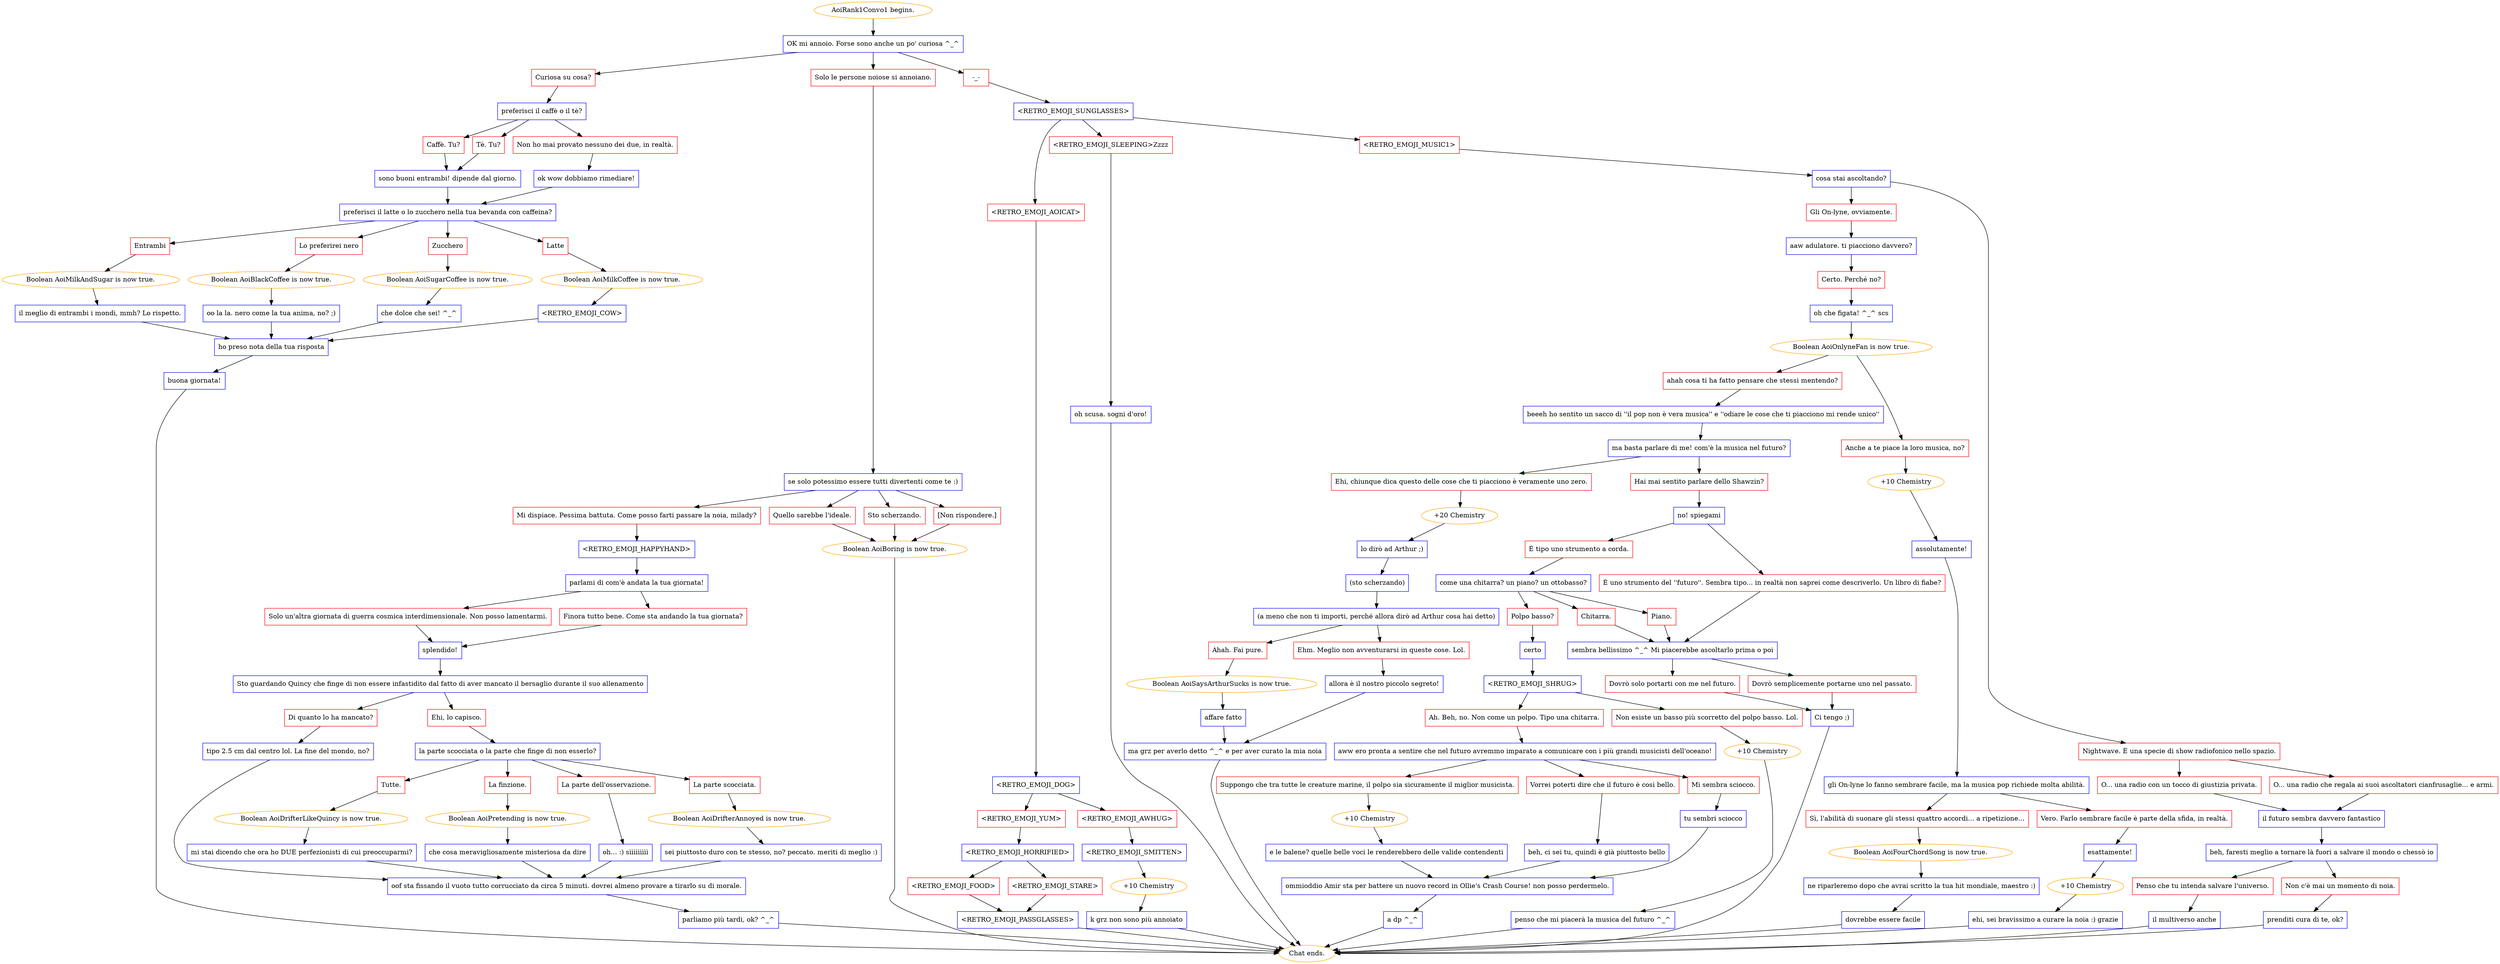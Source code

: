 digraph {
	"AoiRank1Convo1 begins." [color=orange];
		"AoiRank1Convo1 begins." -> j2223056235;
	j2223056235 [label="OK mi annoio. Forse sono anche un po' curiosa ^_^",shape=box,color=blue];
		j2223056235 -> j617538056;
		j2223056235 -> j251031095;
		j2223056235 -> j1239788194;
	j617538056 [label="Curiosa su cosa?",shape=box,color=red];
		j617538056 -> j3563790594;
	j251031095 [label="Solo le persone noiose si annoiano.",shape=box,color=red];
		j251031095 -> j650091536;
	j1239788194 [label="-_-",shape=box,color=red];
		j1239788194 -> j362087304;
	j3563790594 [label="preferisci il caffè o il tè?",shape=box,color=blue];
		j3563790594 -> j3166619163;
		j3563790594 -> j3990580679;
		j3563790594 -> j2557037435;
	j650091536 [label="se solo potessimo essere tutti divertenti come te :)",shape=box,color=blue];
		j650091536 -> j2331777108;
		j650091536 -> j1661437893;
		j650091536 -> j1803857523;
		j650091536 -> j3878391854;
	j362087304 [label="<RETRO_EMOJI_SUNGLASSES>",shape=box,color=blue];
		j362087304 -> j4189390004;
		j362087304 -> j1511391869;
		j362087304 -> j4185329199;
	j3166619163 [label="Caffè. Tu?",shape=box,color=red];
		j3166619163 -> j1926861825;
	j3990580679 [label="Tè. Tu?",shape=box,color=red];
		j3990580679 -> j1926861825;
	j2557037435 [label="Non ho mai provato nessuno dei due, in realtà.",shape=box,color=red];
		j2557037435 -> j3612587267;
	j2331777108 [label="Mi dispiace. Pessima battuta. Come posso farti passare la noia, milady?",shape=box,color=red];
		j2331777108 -> j2305854119;
	j1661437893 [label="Quello sarebbe l'ideale.",shape=box,color=red];
		j1661437893 -> j3774960128;
	j1803857523 [label="Sto scherzando.",shape=box,color=red];
		j1803857523 -> j3774960128;
	j3878391854 [label="[Non rispondere.]",shape=box,color=red];
		j3878391854 -> j3774960128;
	j4189390004 [label="<RETRO_EMOJI_AOICAT>",shape=box,color=red];
		j4189390004 -> j2265653467;
	j1511391869 [label="<RETRO_EMOJI_SLEEPING>Zzzz",shape=box,color=red];
		j1511391869 -> j3480952788;
	j4185329199 [label="<RETRO_EMOJI_MUSIC1>",shape=box,color=red];
		j4185329199 -> j183439205;
	j1926861825 [label="sono buoni entrambi! dipende dal giorno.",shape=box,color=blue];
		j1926861825 -> j814886619;
	j3612587267 [label="ok wow dobbiamo rimediare!",shape=box,color=blue];
		j3612587267 -> j814886619;
	j2305854119 [label="<RETRO_EMOJI_HAPPYHAND>",shape=box,color=blue];
		j2305854119 -> j3996607427;
	j3774960128 [label="Boolean AoiBoring is now true.",color=orange];
		j3774960128 -> "Chat ends.";
	j2265653467 [label="<RETRO_EMOJI_DOG>",shape=box,color=blue];
		j2265653467 -> j826158780;
		j2265653467 -> j3100425452;
	j3480952788 [label="oh scusa. sogni d'oro!",shape=box,color=blue];
		j3480952788 -> "Chat ends.";
	j183439205 [label="cosa stai ascoltando?",shape=box,color=blue];
		j183439205 -> j1807469504;
		j183439205 -> j676000223;
	j814886619 [label="preferisci il latte o lo zucchero nella tua bevanda con caffeina?",shape=box,color=blue];
		j814886619 -> j3404643122;
		j814886619 -> j2963241679;
		j814886619 -> j1084924602;
		j814886619 -> j939723959;
	j3996607427 [label="parlami di com'è andata la tua giornata!",shape=box,color=blue];
		j3996607427 -> j939779567;
		j3996607427 -> j2898258471;
	"Chat ends." [color=orange];
	j826158780 [label="<RETRO_EMOJI_YUM>",shape=box,color=red];
		j826158780 -> j1965365248;
	j3100425452 [label="<RETRO_EMOJI_AWHUG>",shape=box,color=red];
		j3100425452 -> j3702178263;
	j1807469504 [label="Gli On-lyne, ovviamente.",shape=box,color=red];
		j1807469504 -> j3900918611;
	j676000223 [label="Nightwave. È una specie di show radiofonico nello spazio.",shape=box,color=red];
		j676000223 -> j2833628477;
		j676000223 -> j1965121530;
	j3404643122 [label="Entrambi",shape=box,color=red];
		j3404643122 -> j619056573;
	j2963241679 [label="Lo preferirei nero",shape=box,color=red];
		j2963241679 -> j701206577;
	j1084924602 [label="Zucchero",shape=box,color=red];
		j1084924602 -> j1731873182;
	j939723959 [label="Latte",shape=box,color=red];
		j939723959 -> j3402742091;
	j939779567 [label="Solo un'altra giornata di guerra cosmica interdimensionale. Non posso lamentarmi.",shape=box,color=red];
		j939779567 -> j3765350865;
	j2898258471 [label="Finora tutto bene. Come sta andando la tua giornata?",shape=box,color=red];
		j2898258471 -> j3765350865;
	j1965365248 [label="<RETRO_EMOJI_HORRIFIED>",shape=box,color=blue];
		j1965365248 -> j1317376976;
		j1965365248 -> j4262695449;
	j3702178263 [label="<RETRO_EMOJI_SMITTEN>",shape=box,color=blue];
		j3702178263 -> j62687749;
	j3900918611 [label="aaw adulatore. ti piacciono davvero?",shape=box,color=blue];
		j3900918611 -> j210777943;
	j2833628477 [label="O... una radio con un tocco di giustizia privata.",shape=box,color=red];
		j2833628477 -> j3743570425;
	j1965121530 [label="O... una radio che regala ai suoi ascoltatori cianfrusaglie... e armi.",shape=box,color=red];
		j1965121530 -> j3743570425;
	j619056573 [label="Boolean AoiMilkAndSugar is now true.",color=orange];
		j619056573 -> j2887782399;
	j701206577 [label="Boolean AoiBlackCoffee is now true.",color=orange];
		j701206577 -> j1255581765;
	j1731873182 [label="Boolean AoiSugarCoffee is now true.",color=orange];
		j1731873182 -> j1807834139;
	j3402742091 [label="Boolean AoiMilkCoffee is now true.",color=orange];
		j3402742091 -> j3259750144;
	j3765350865 [label="splendido!",shape=box,color=blue];
		j3765350865 -> j1001070264;
	j1317376976 [label="<RETRO_EMOJI_FOOD>",shape=box,color=red];
		j1317376976 -> j3464171481;
	j4262695449 [label="<RETRO_EMOJI_STARE>",shape=box,color=red];
		j4262695449 -> j3464171481;
	j62687749 [label="+10 Chemistry",color=orange];
		j62687749 -> j1392368024;
	j210777943 [label="Certo. Perché no?",shape=box,color=red];
		j210777943 -> j3989859186;
	j3743570425 [label="il futuro sembra davvero fantastico",shape=box,color=blue];
		j3743570425 -> j2356082213;
	j2887782399 [label="il meglio di entrambi i mondi, mmh? Lo rispetto.",shape=box,color=blue];
		j2887782399 -> j3200835287;
	j1255581765 [label="oo la la. nero come la tua anima, no? ;)",shape=box,color=blue];
		j1255581765 -> j3200835287;
	j1807834139 [label="che dolce che sei! ^_^",shape=box,color=blue];
		j1807834139 -> j3200835287;
	j3259750144 [label="<RETRO_EMOJI_COW>",shape=box,color=blue];
		j3259750144 -> j3200835287;
	j1001070264 [label="Sto guardando Quincy che finge di non essere infastidito dal fatto di aver mancato il bersaglio durante il suo allenamento",shape=box,color=blue];
		j1001070264 -> j3828098098;
		j1001070264 -> j3614949363;
	j3464171481 [label="<RETRO_EMOJI_PASSGLASSES>",shape=box,color=blue];
		j3464171481 -> "Chat ends.";
	j1392368024 [label="k grz non sono più annoiato",shape=box,color=blue];
		j1392368024 -> "Chat ends.";
	j3989859186 [label="oh che figata! ^_^ scs",shape=box,color=blue];
		j3989859186 -> j1089824813;
	j2356082213 [label="beh, faresti meglio a tornare là fuori a salvare il mondo o chessò io",shape=box,color=blue];
		j2356082213 -> j3348539862;
		j2356082213 -> j2886486669;
	j3200835287 [label="ho preso nota della tua risposta",shape=box,color=blue];
		j3200835287 -> j1659847732;
	j3828098098 [label="Di quanto lo ha mancato?",shape=box,color=red];
		j3828098098 -> j1894910524;
	j3614949363 [label="Ehi, lo capisco.",shape=box,color=red];
		j3614949363 -> j2942814657;
	j1089824813 [label="Boolean AoiOnlyneFan is now true.",color=orange];
		j1089824813 -> j2682157144;
		j1089824813 -> j4003111838;
	j3348539862 [label="Penso che tu intenda salvare l'universo.",shape=box,color=red];
		j3348539862 -> j245941393;
	j2886486669 [label="Non c'è mai un momento di noia.",shape=box,color=red];
		j2886486669 -> j1708396490;
	j1659847732 [label="buona giornata!",shape=box,color=blue];
		j1659847732 -> "Chat ends.";
	j1894910524 [label="tipo 2.5 cm dal centro lol. La fine del mondo, no?",shape=box,color=blue];
		j1894910524 -> j1067638162;
	j2942814657 [label="la parte scocciata o la parte che finge di non esserlo?",shape=box,color=blue];
		j2942814657 -> j224363219;
		j2942814657 -> j3273162391;
		j2942814657 -> j3505283219;
		j2942814657 -> j1549343684;
	j2682157144 [label="ahah cosa ti ha fatto pensare che stessi mentendo?",shape=box,color=red];
		j2682157144 -> j2077980049;
	j4003111838 [label="Anche a te piace la loro musica, no?",shape=box,color=red];
		j4003111838 -> j2182275643;
	j245941393 [label="il multiverso anche",shape=box,color=blue];
		j245941393 -> "Chat ends.";
	j1708396490 [label="prenditi cura di te, ok?",shape=box,color=blue];
		j1708396490 -> "Chat ends.";
	j1067638162 [label="oof sta fissando il vuoto tutto corrucciato da circa 5 minuti. dovrei almeno provare a tirarlo su di morale.",shape=box,color=blue];
		j1067638162 -> j2843855718;
	j224363219 [label="Tutte.",shape=box,color=red];
		j224363219 -> j3346943770;
	j3273162391 [label="La finzione.",shape=box,color=red];
		j3273162391 -> j3004384422;
	j3505283219 [label="La parte dell'osservazione.",shape=box,color=red];
		j3505283219 -> j3640320368;
	j1549343684 [label="La parte scocciata.",shape=box,color=red];
		j1549343684 -> j1291582672;
	j2077980049 [label="beeeh ho sentito un sacco di ''il pop non è vera musica'' e ''odiare le cose che ti piacciono mi rende unico''",shape=box,color=blue];
		j2077980049 -> j4180185786;
	j2182275643 [label="+10 Chemistry",color=orange];
		j2182275643 -> j3822658182;
	j2843855718 [label="parliamo più tardi, ok? ^_^",shape=box,color=blue];
		j2843855718 -> "Chat ends.";
	j3346943770 [label="Boolean AoiDrifterLikeQuincy is now true.",color=orange];
		j3346943770 -> j2732457741;
	j3004384422 [label="Boolean AoiPretending is now true.",color=orange];
		j3004384422 -> j3894191811;
	j3640320368 [label="oh... :) sììììììììì",shape=box,color=blue];
		j3640320368 -> j1067638162;
	j1291582672 [label="Boolean AoiDrifterAnnoyed is now true.",color=orange];
		j1291582672 -> j2890401696;
	j4180185786 [label="ma basta parlare di me! com'è la musica nel futuro?",shape=box,color=blue];
		j4180185786 -> j2907181257;
		j4180185786 -> j3990820145;
	j3822658182 [label="assolutamente!",shape=box,color=blue];
		j3822658182 -> j2625083031;
	j2732457741 [label="mi stai dicendo che ora ho DUE perfezionisti di cui preoccuparmi?",shape=box,color=blue];
		j2732457741 -> j1067638162;
	j3894191811 [label="che cosa meravigliosamente misteriosa da dire",shape=box,color=blue];
		j3894191811 -> j1067638162;
	j2890401696 [label="sei piuttosto duro con te stesso, no? peccato. meriti di meglio :)",shape=box,color=blue];
		j2890401696 -> j1067638162;
	j2907181257 [label="Ehi, chiunque dica questo delle cose che ti piacciono è veramente uno zero.",shape=box,color=red];
		j2907181257 -> j3601157459;
	j3990820145 [label="Hai mai sentito parlare dello Shawzin?",shape=box,color=red];
		j3990820145 -> j2155178872;
	j2625083031 [label="gli On-lyne lo fanno sembrare facile, ma la musica pop richiede molta abilità.",shape=box,color=blue];
		j2625083031 -> j500770198;
		j2625083031 -> j770772739;
	j3601157459 [label="+20 Chemistry",color=orange];
		j3601157459 -> j3964393804;
	j2155178872 [label="no! spiegami",shape=box,color=blue];
		j2155178872 -> j2386384677;
		j2155178872 -> j1040144349;
	j500770198 [label="Sì, l'abilità di suonare gli stessi quattro accordi... a ripetizione...",shape=box,color=red];
		j500770198 -> j2133681058;
	j770772739 [label="Vero. Farlo sembrare facile è parte della sfida, in realtà.",shape=box,color=red];
		j770772739 -> j2140898291;
	j3964393804 [label="lo dirò ad Arthur ;)",shape=box,color=blue];
		j3964393804 -> j2912935498;
	j2386384677 [label="È tipo uno strumento a corda.",shape=box,color=red];
		j2386384677 -> j804336604;
	j1040144349 [label="È uno strumento del ''futuro''. Sembra tipo... in realtà non saprei come descriverlo. Un libro di fiabe?",shape=box,color=red];
		j1040144349 -> j3082051328;
	j2133681058 [label="Boolean AoiFourChordSong is now true.",color=orange];
		j2133681058 -> j2396633943;
	j2140898291 [label="esattamente!",shape=box,color=blue];
		j2140898291 -> j1402424699;
	j2912935498 [label="(sto scherzando)",shape=box,color=blue];
		j2912935498 -> j1773010181;
	j804336604 [label="come una chitarra? un piano? un ottobasso?",shape=box,color=blue];
		j804336604 -> j240586608;
		j804336604 -> j3498627890;
		j804336604 -> j1451919331;
	j3082051328 [label="sembra bellissimo ^_^ Mi piacerebbe ascoltarlo prima o poi",shape=box,color=blue];
		j3082051328 -> j3635912943;
		j3082051328 -> j3545813963;
	j2396633943 [label="ne riparleremo dopo che avrai scritto la tua hit mondiale, maestro :)",shape=box,color=blue];
		j2396633943 -> j3630197900;
	j1402424699 [label="+10 Chemistry",color=orange];
		j1402424699 -> j363000129;
	j1773010181 [label="(a meno che non ti importi, perché allora dirò ad Arthur cosa hai detto)",shape=box,color=blue];
		j1773010181 -> j1031725843;
		j1773010181 -> j2015008963;
	j240586608 [label="Polpo basso?",shape=box,color=red];
		j240586608 -> j2473863717;
	j3498627890 [label="Chitarra.",shape=box,color=red];
		j3498627890 -> j3082051328;
	j1451919331 [label="Piano.",shape=box,color=red];
		j1451919331 -> j3082051328;
	j3635912943 [label="Dovrò solo portarti con me nel futuro.",shape=box,color=red];
		j3635912943 -> j147449515;
	j3545813963 [label="Dovrò semplicemente portarne uno nel passato.",shape=box,color=red];
		j3545813963 -> j147449515;
	j3630197900 [label="dovrebbe essere facile",shape=box,color=blue];
		j3630197900 -> "Chat ends.";
	j363000129 [label="ehi, sei bravissimo a curare la noia :) grazie",shape=box,color=blue];
		j363000129 -> "Chat ends.";
	j1031725843 [label="Ahah. Fai pure.",shape=box,color=red];
		j1031725843 -> j351657431;
	j2015008963 [label="Ehm. Meglio non avventurarsi in queste cose. Lol.",shape=box,color=red];
		j2015008963 -> j1708890374;
	j2473863717 [label="certo",shape=box,color=blue];
		j2473863717 -> j1093472439;
	j147449515 [label="Ci tengo ;)",shape=box,color=blue];
		j147449515 -> "Chat ends.";
	j351657431 [label="Boolean AoiSaysArthurSucks is now true.",color=orange];
		j351657431 -> j1988161673;
	j1708890374 [label="allora è il nostro piccolo segreto!",shape=box,color=blue];
		j1708890374 -> j2382164913;
	j1093472439 [label="<RETRO_EMOJI_SHRUG>",shape=box,color=blue];
		j1093472439 -> j1446262259;
		j1093472439 -> j1279875970;
	j1988161673 [label="affare fatto",shape=box,color=blue];
		j1988161673 -> j2382164913;
	j2382164913 [label="ma grz per averlo detto ^_^ e per aver curato la mia noia",shape=box,color=blue];
		j2382164913 -> "Chat ends.";
	j1446262259 [label="Ah. Beh, no. Non come un polpo. Tipo una chitarra.",shape=box,color=red];
		j1446262259 -> j1825427798;
	j1279875970 [label="Non esiste un basso più scorretto del polpo basso. Lol.",shape=box,color=red];
		j1279875970 -> j3436588964;
	j1825427798 [label="aww ero pronta a sentire che nel futuro avremmo imparato a comunicare con i più grandi musicisti dell'oceano!",shape=box,color=blue];
		j1825427798 -> j1132428142;
		j1825427798 -> j3162746964;
		j1825427798 -> j2213249979;
	j3436588964 [label="+10 Chemistry",color=orange];
		j3436588964 -> j2818214447;
	j1132428142 [label="Suppongo che tra tutte le creature marine, il polpo sia sicuramente il miglior musicista.",shape=box,color=red];
		j1132428142 -> j3317441718;
	j3162746964 [label="Vorrei poterti dire che il futuro è così bello.",shape=box,color=red];
		j3162746964 -> j1007361797;
	j2213249979 [label="Mi sembra sciocco.",shape=box,color=red];
		j2213249979 -> j1950549114;
	j2818214447 [label="penso che mi piacerà la musica del futuro ^_^",shape=box,color=blue];
		j2818214447 -> "Chat ends.";
	j3317441718 [label="+10 Chemistry",color=orange];
		j3317441718 -> j3069186998;
	j1007361797 [label="beh, ci sei tu, quindi è già piuttosto bello",shape=box,color=blue];
		j1007361797 -> j1795228170;
	j1950549114 [label="tu sembri sciocco",shape=box,color=blue];
		j1950549114 -> j1795228170;
	j3069186998 [label="e le balene? quelle belle voci le renderebbero delle valide contendenti",shape=box,color=blue];
		j3069186998 -> j1795228170;
	j1795228170 [label="ommioddio Amir sta per battere un nuovo record in Ollie's Crash Course! non posso perdermelo.",shape=box,color=blue];
		j1795228170 -> j743357811;
	j743357811 [label="a dp ^_^",shape=box,color=blue];
		j743357811 -> "Chat ends.";
}